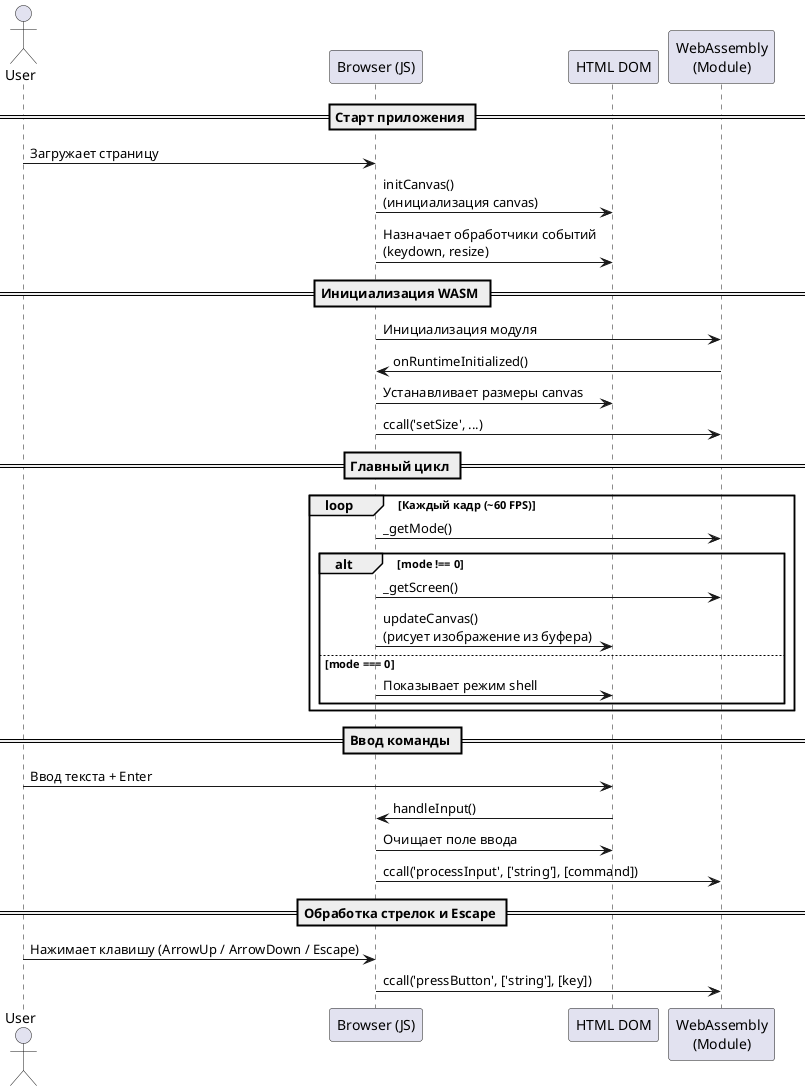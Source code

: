 @startuml
actor User
participant "Browser (JS)" as JS
participant "HTML DOM" as DOM
participant "WebAssembly\n(Module)" as WASM

== Старт приложения ==
User -> JS : Загружает страницу
JS -> DOM : initCanvas()\n(инициализация canvas)
JS -> DOM : Назначает обработчики событий\n(keydown, resize)

== Инициализация WASM ==
JS -> WASM : Инициализация модуля
WASM -> JS : onRuntimeInitialized()
JS -> DOM : Устанавливает размеры canvas
JS -> WASM : ccall('setSize', ...)

== Главный цикл ==
loop Каждый кадр (~60 FPS)
    JS -> WASM : _getMode()
    alt mode !== 0
        JS -> WASM : _getScreen()
        JS -> DOM : updateCanvas()\n(рисует изображение из буфера)
    else mode === 0
        JS -> DOM : Показывает режим shell
    end
end

== Ввод команды ==
User -> DOM : Ввод текста + Enter
DOM -> JS : handleInput()
JS -> DOM : Очищает поле ввода
JS -> WASM : ccall('processInput', ['string'], [command])

== Обработка стрелок и Escape ==
User -> JS : Нажимает клавишу (ArrowUp / ArrowDown / Escape)
JS -> WASM : ccall('pressButton', ['string'], [key])

@enduml
